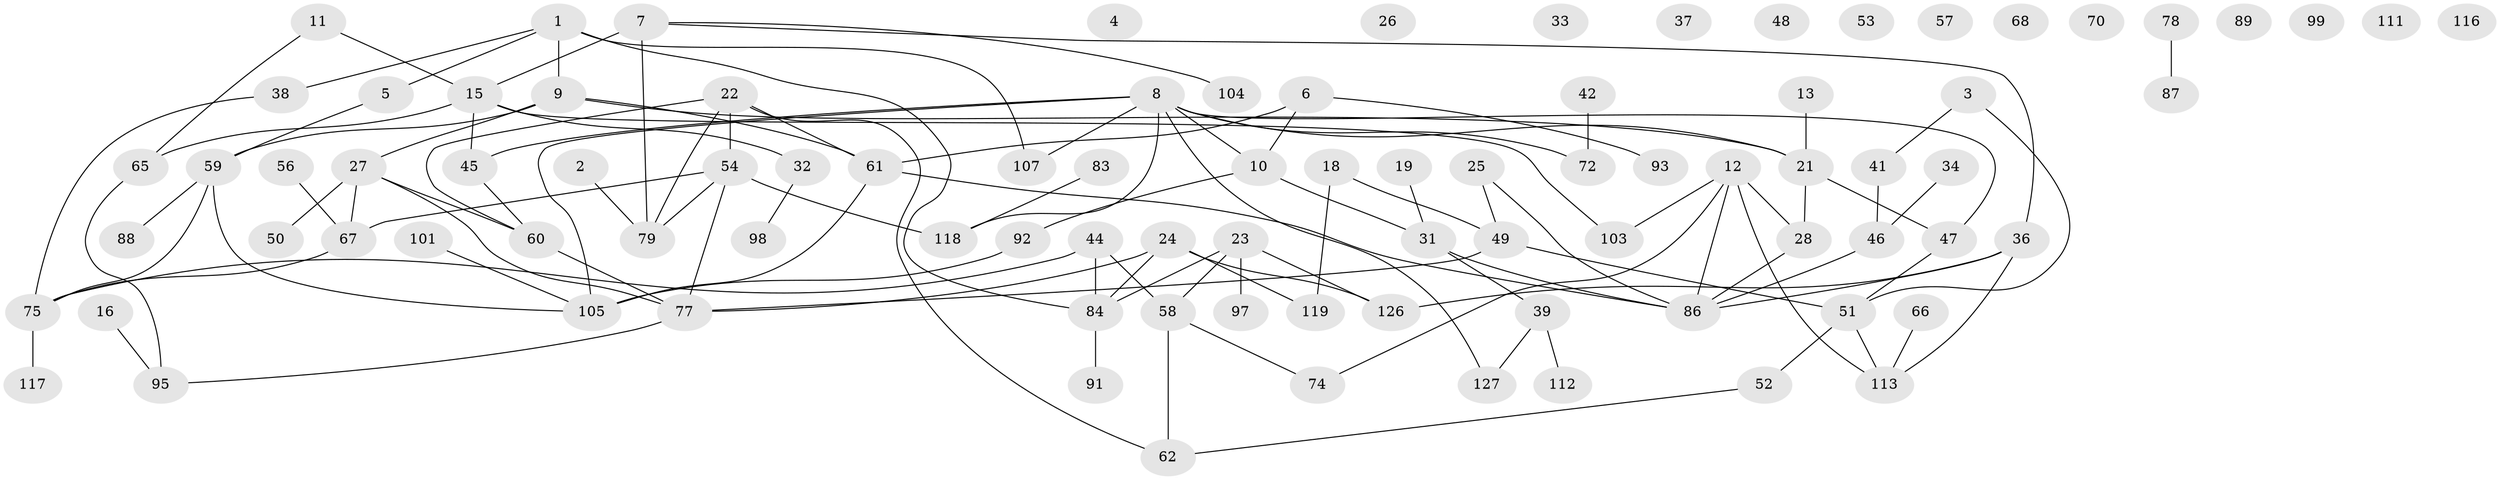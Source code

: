 // original degree distribution, {5: 0.10077519379844961, 1: 0.2248062015503876, 2: 0.26356589147286824, 0: 0.09302325581395349, 3: 0.17054263565891473, 4: 0.13953488372093023, 6: 0.007751937984496124}
// Generated by graph-tools (version 1.1) at 2025/41/03/06/25 10:41:20]
// undirected, 91 vertices, 115 edges
graph export_dot {
graph [start="1"]
  node [color=gray90,style=filled];
  1 [super="+102"];
  2;
  3;
  4;
  5 [super="+17"];
  6 [super="+20"];
  7 [super="+124"];
  8 [super="+14"];
  9 [super="+120"];
  10 [super="+94"];
  11;
  12 [super="+85"];
  13;
  15 [super="+64"];
  16;
  18 [super="+35"];
  19 [super="+100"];
  21 [super="+29"];
  22 [super="+110"];
  23 [super="+73"];
  24 [super="+40"];
  25 [super="+121"];
  26;
  27 [super="+30"];
  28;
  31 [super="+81"];
  32 [super="+43"];
  33;
  34;
  36 [super="+123"];
  37;
  38;
  39;
  41 [super="+115"];
  42;
  44 [super="+108"];
  45 [super="+63"];
  46 [super="+80"];
  47;
  48;
  49 [super="+55"];
  50;
  51 [super="+125"];
  52;
  53;
  54 [super="+82"];
  56 [super="+69"];
  57;
  58;
  59 [super="+96"];
  60;
  61;
  62 [super="+71"];
  65;
  66;
  67;
  68;
  70;
  72;
  74;
  75 [super="+76"];
  77 [super="+90"];
  78;
  79 [super="+122"];
  83;
  84;
  86 [super="+109"];
  87;
  88;
  89 [super="+114"];
  91;
  92;
  93;
  95 [super="+129"];
  97;
  98;
  99;
  101;
  103;
  104;
  105 [super="+106"];
  107;
  111;
  112;
  113;
  116;
  117;
  118 [super="+128"];
  119;
  126;
  127;
  1 -- 5;
  1 -- 9;
  1 -- 38;
  1 -- 107;
  1 -- 84;
  2 -- 79;
  3 -- 51;
  3 -- 41;
  5 -- 59;
  6 -- 61;
  6 -- 93;
  6 -- 10;
  7 -- 36;
  7 -- 104;
  7 -- 15;
  7 -- 79;
  8 -- 45;
  8 -- 127;
  8 -- 105;
  8 -- 72;
  8 -- 107;
  8 -- 47;
  8 -- 21;
  8 -- 118;
  8 -- 10;
  9 -- 27;
  9 -- 59;
  9 -- 61;
  9 -- 21;
  10 -- 92;
  10 -- 31;
  11 -- 65;
  11 -- 15;
  12 -- 74;
  12 -- 103;
  12 -- 113;
  12 -- 28;
  12 -- 86;
  13 -- 21;
  15 -- 65;
  15 -- 103;
  15 -- 32;
  15 -- 45;
  16 -- 95;
  18 -- 119;
  18 -- 49;
  19 -- 31;
  21 -- 47;
  21 -- 28;
  22 -- 60;
  22 -- 61;
  22 -- 62;
  22 -- 54;
  22 -- 79;
  23 -- 58;
  23 -- 84;
  23 -- 97;
  23 -- 126;
  24 -- 119;
  24 -- 126;
  24 -- 84;
  24 -- 77;
  25 -- 49;
  25 -- 86;
  27 -- 50;
  27 -- 60;
  27 -- 77;
  27 -- 67;
  28 -- 86;
  31 -- 86;
  31 -- 39;
  32 -- 98;
  34 -- 46;
  36 -- 113;
  36 -- 126;
  36 -- 86;
  38 -- 75;
  39 -- 112;
  39 -- 127;
  41 -- 46;
  42 -- 72;
  44 -- 75;
  44 -- 84;
  44 -- 58;
  45 -- 60;
  46 -- 86;
  47 -- 51;
  49 -- 51;
  49 -- 77;
  51 -- 113;
  51 -- 52;
  52 -- 62;
  54 -- 79;
  54 -- 67;
  54 -- 77;
  54 -- 118;
  56 -- 67;
  58 -- 74;
  58 -- 62;
  59 -- 105;
  59 -- 88;
  59 -- 75;
  60 -- 77;
  61 -- 86;
  61 -- 105;
  65 -- 95;
  66 -- 113;
  67 -- 75;
  75 -- 117;
  77 -- 95;
  78 -- 87;
  83 -- 118;
  84 -- 91;
  92 -- 105;
  101 -- 105;
}
